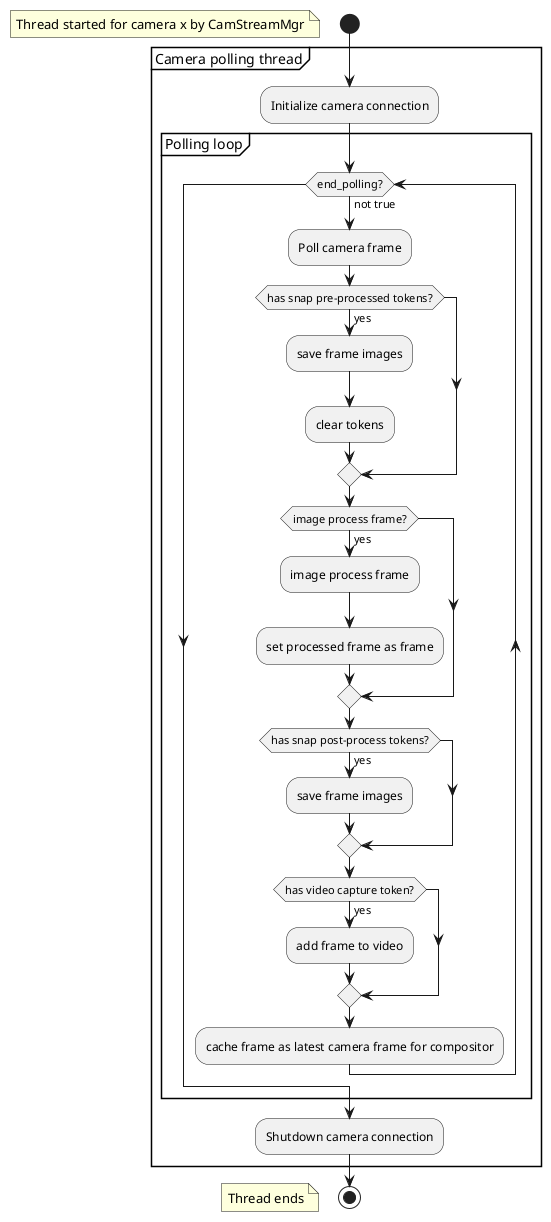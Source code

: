 @startuml

start 
floating note : Thread started for camera x by CamStreamMgr
group Camera polling thread
:Initialize camera connection;

group Polling loop

while (end_polling?) is (not true)
  :Poll camera frame;
  if (has snap pre-processed tokens?) is (yes) then
    :save frame images;
    :clear tokens;
  endif

  if (image process frame?) is (yes) then
    :image process frame;
    :set processed frame as frame;
  endif

  if(has snap post-process tokens?) is (yes) then
    :save frame images;
  endif

  if(has video capture token?) is (yes) then
    :add frame to video;
  endif
  
  :cache frame as latest camera frame for compositor;
endwhile  

end group

:Shutdown camera connection;
end group
stop
floating note: Thread ends
@enduml